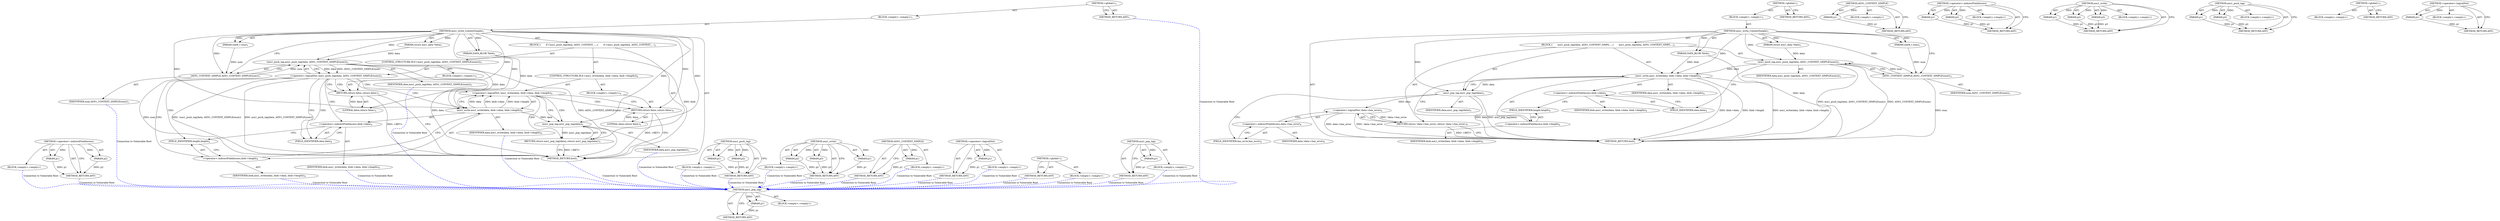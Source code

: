 digraph "asn1_pop_tag" {
vulnerable_75 [label=<(METHOD,asn1_pop_tag)>];
vulnerable_76 [label=<(PARAM,p1)>];
vulnerable_77 [label=<(BLOCK,&lt;empty&gt;,&lt;empty&gt;)>];
vulnerable_78 [label=<(METHOD_RETURN,ANY)>];
vulnerable_6 [label=<(METHOD,&lt;global&gt;)<SUB>1</SUB>>];
vulnerable_7 [label=<(BLOCK,&lt;empty&gt;,&lt;empty&gt;)<SUB>1</SUB>>];
vulnerable_8 [label=<(METHOD,asn1_write_ContextSimple)<SUB>1</SUB>>];
vulnerable_9 [label=<(PARAM,struct asn1_data *data)<SUB>1</SUB>>];
vulnerable_10 [label=<(PARAM,uint8_t num)<SUB>1</SUB>>];
vulnerable_11 [label=<(PARAM,DATA_BLOB *blob)<SUB>1</SUB>>];
vulnerable_12 [label=<(BLOCK,{
       asn1_push_tag(data, ASN1_CONTEXT_SIMPL...,{
       asn1_push_tag(data, ASN1_CONTEXT_SIMPL...)<SUB>2</SUB>>];
vulnerable_13 [label=<(asn1_push_tag,asn1_push_tag(data, ASN1_CONTEXT_SIMPLE(num)))<SUB>3</SUB>>];
vulnerable_14 [label=<(IDENTIFIER,data,asn1_push_tag(data, ASN1_CONTEXT_SIMPLE(num)))<SUB>3</SUB>>];
vulnerable_15 [label=<(ASN1_CONTEXT_SIMPLE,ASN1_CONTEXT_SIMPLE(num))<SUB>3</SUB>>];
vulnerable_16 [label=<(IDENTIFIER,num,ASN1_CONTEXT_SIMPLE(num))<SUB>3</SUB>>];
vulnerable_17 [label=<(asn1_write,asn1_write(data, blob-&gt;data, blob-&gt;length))<SUB>4</SUB>>];
vulnerable_18 [label=<(IDENTIFIER,data,asn1_write(data, blob-&gt;data, blob-&gt;length))<SUB>4</SUB>>];
vulnerable_19 [label=<(&lt;operator&gt;.indirectFieldAccess,blob-&gt;data)<SUB>4</SUB>>];
vulnerable_20 [label=<(IDENTIFIER,blob,asn1_write(data, blob-&gt;data, blob-&gt;length))<SUB>4</SUB>>];
vulnerable_21 [label=<(FIELD_IDENTIFIER,data,data)<SUB>4</SUB>>];
vulnerable_22 [label=<(&lt;operator&gt;.indirectFieldAccess,blob-&gt;length)<SUB>4</SUB>>];
vulnerable_23 [label=<(IDENTIFIER,blob,asn1_write(data, blob-&gt;data, blob-&gt;length))<SUB>4</SUB>>];
vulnerable_24 [label=<(FIELD_IDENTIFIER,length,length)<SUB>4</SUB>>];
vulnerable_25 [label=<(asn1_pop_tag,asn1_pop_tag(data))<SUB>5</SUB>>];
vulnerable_26 [label=<(IDENTIFIER,data,asn1_pop_tag(data))<SUB>5</SUB>>];
vulnerable_27 [label=<(RETURN,return !data-&gt;has_error;,return !data-&gt;has_error;)<SUB>6</SUB>>];
vulnerable_28 [label=<(&lt;operator&gt;.logicalNot,!data-&gt;has_error)<SUB>6</SUB>>];
vulnerable_29 [label=<(&lt;operator&gt;.indirectFieldAccess,data-&gt;has_error)<SUB>6</SUB>>];
vulnerable_30 [label=<(IDENTIFIER,data,!data-&gt;has_error)<SUB>6</SUB>>];
vulnerable_31 [label=<(FIELD_IDENTIFIER,has_error,has_error)<SUB>6</SUB>>];
vulnerable_32 [label=<(METHOD_RETURN,bool)<SUB>1</SUB>>];
vulnerable_34 [label=<(METHOD_RETURN,ANY)<SUB>1</SUB>>];
vulnerable_60 [label=<(METHOD,ASN1_CONTEXT_SIMPLE)>];
vulnerable_61 [label=<(PARAM,p1)>];
vulnerable_62 [label=<(BLOCK,&lt;empty&gt;,&lt;empty&gt;)>];
vulnerable_63 [label=<(METHOD_RETURN,ANY)>];
vulnerable_70 [label=<(METHOD,&lt;operator&gt;.indirectFieldAccess)>];
vulnerable_71 [label=<(PARAM,p1)>];
vulnerable_72 [label=<(PARAM,p2)>];
vulnerable_73 [label=<(BLOCK,&lt;empty&gt;,&lt;empty&gt;)>];
vulnerable_74 [label=<(METHOD_RETURN,ANY)>];
vulnerable_64 [label=<(METHOD,asn1_write)>];
vulnerable_65 [label=<(PARAM,p1)>];
vulnerable_66 [label=<(PARAM,p2)>];
vulnerable_67 [label=<(PARAM,p3)>];
vulnerable_68 [label=<(BLOCK,&lt;empty&gt;,&lt;empty&gt;)>];
vulnerable_69 [label=<(METHOD_RETURN,ANY)>];
vulnerable_55 [label=<(METHOD,asn1_push_tag)>];
vulnerable_56 [label=<(PARAM,p1)>];
vulnerable_57 [label=<(PARAM,p2)>];
vulnerable_58 [label=<(BLOCK,&lt;empty&gt;,&lt;empty&gt;)>];
vulnerable_59 [label=<(METHOD_RETURN,ANY)>];
vulnerable_49 [label=<(METHOD,&lt;global&gt;)<SUB>1</SUB>>];
vulnerable_50 [label=<(BLOCK,&lt;empty&gt;,&lt;empty&gt;)>];
vulnerable_51 [label=<(METHOD_RETURN,ANY)>];
vulnerable_79 [label=<(METHOD,&lt;operator&gt;.logicalNot)>];
vulnerable_80 [label=<(PARAM,p1)>];
vulnerable_81 [label=<(BLOCK,&lt;empty&gt;,&lt;empty&gt;)>];
vulnerable_82 [label=<(METHOD_RETURN,ANY)>];
fixed_80 [label=<(METHOD,&lt;operator&gt;.indirectFieldAccess)>];
fixed_81 [label=<(PARAM,p1)>];
fixed_82 [label=<(PARAM,p2)>];
fixed_83 [label=<(BLOCK,&lt;empty&gt;,&lt;empty&gt;)>];
fixed_84 [label=<(METHOD_RETURN,ANY)>];
fixed_6 [label=<(METHOD,&lt;global&gt;)<SUB>1</SUB>>];
fixed_7 [label=<(BLOCK,&lt;empty&gt;,&lt;empty&gt;)<SUB>1</SUB>>];
fixed_8 [label=<(METHOD,asn1_write_ContextSimple)<SUB>1</SUB>>];
fixed_9 [label=<(PARAM,struct asn1_data *data)<SUB>1</SUB>>];
fixed_10 [label=<(PARAM,uint8_t num)<SUB>1</SUB>>];
fixed_11 [label=<(PARAM,DATA_BLOB *blob)<SUB>1</SUB>>];
fixed_12 [label=<(BLOCK,{
       if (!asn1_push_tag(data, ASN1_CONTEXT_...,{
       if (!asn1_push_tag(data, ASN1_CONTEXT_...)<SUB>2</SUB>>];
fixed_13 [label=<(CONTROL_STRUCTURE,IF,if (!asn1_push_tag(data, ASN1_CONTEXT_SIMPLE(num))))<SUB>3</SUB>>];
fixed_14 [label=<(&lt;operator&gt;.logicalNot,!asn1_push_tag(data, ASN1_CONTEXT_SIMPLE(num)))<SUB>3</SUB>>];
fixed_15 [label=<(asn1_push_tag,asn1_push_tag(data, ASN1_CONTEXT_SIMPLE(num)))<SUB>3</SUB>>];
fixed_16 [label=<(IDENTIFIER,data,asn1_push_tag(data, ASN1_CONTEXT_SIMPLE(num)))<SUB>3</SUB>>];
fixed_17 [label=<(ASN1_CONTEXT_SIMPLE,ASN1_CONTEXT_SIMPLE(num))<SUB>3</SUB>>];
fixed_18 [label=<(IDENTIFIER,num,ASN1_CONTEXT_SIMPLE(num))<SUB>3</SUB>>];
fixed_19 [label=<(BLOCK,&lt;empty&gt;,&lt;empty&gt;)<SUB>3</SUB>>];
fixed_20 [label=<(RETURN,return false;,return false;)<SUB>3</SUB>>];
fixed_21 [label=<(LITERAL,false,return false;)<SUB>3</SUB>>];
fixed_22 [label=<(CONTROL_STRUCTURE,IF,if (!asn1_write(data, blob-&gt;data, blob-&gt;length)))<SUB>4</SUB>>];
fixed_23 [label=<(&lt;operator&gt;.logicalNot,!asn1_write(data, blob-&gt;data, blob-&gt;length))<SUB>4</SUB>>];
fixed_24 [label=<(asn1_write,asn1_write(data, blob-&gt;data, blob-&gt;length))<SUB>4</SUB>>];
fixed_25 [label=<(IDENTIFIER,data,asn1_write(data, blob-&gt;data, blob-&gt;length))<SUB>4</SUB>>];
fixed_26 [label=<(&lt;operator&gt;.indirectFieldAccess,blob-&gt;data)<SUB>4</SUB>>];
fixed_27 [label=<(IDENTIFIER,blob,asn1_write(data, blob-&gt;data, blob-&gt;length))<SUB>4</SUB>>];
fixed_28 [label=<(FIELD_IDENTIFIER,data,data)<SUB>4</SUB>>];
fixed_29 [label=<(&lt;operator&gt;.indirectFieldAccess,blob-&gt;length)<SUB>4</SUB>>];
fixed_30 [label=<(IDENTIFIER,blob,asn1_write(data, blob-&gt;data, blob-&gt;length))<SUB>4</SUB>>];
fixed_31 [label=<(FIELD_IDENTIFIER,length,length)<SUB>4</SUB>>];
fixed_32 [label=<(BLOCK,&lt;empty&gt;,&lt;empty&gt;)<SUB>4</SUB>>];
fixed_33 [label=<(RETURN,return false;,return false;)<SUB>4</SUB>>];
fixed_34 [label=<(LITERAL,false,return false;)<SUB>4</SUB>>];
fixed_35 [label=<(RETURN,return asn1_pop_tag(data);,return asn1_pop_tag(data);)<SUB>5</SUB>>];
fixed_36 [label=<(asn1_pop_tag,asn1_pop_tag(data))<SUB>5</SUB>>];
fixed_37 [label=<(IDENTIFIER,data,asn1_pop_tag(data))<SUB>5</SUB>>];
fixed_38 [label=<(METHOD_RETURN,bool)<SUB>1</SUB>>];
fixed_40 [label=<(METHOD_RETURN,ANY)<SUB>1</SUB>>];
fixed_65 [label=<(METHOD,asn1_push_tag)>];
fixed_66 [label=<(PARAM,p1)>];
fixed_67 [label=<(PARAM,p2)>];
fixed_68 [label=<(BLOCK,&lt;empty&gt;,&lt;empty&gt;)>];
fixed_69 [label=<(METHOD_RETURN,ANY)>];
fixed_74 [label=<(METHOD,asn1_write)>];
fixed_75 [label=<(PARAM,p1)>];
fixed_76 [label=<(PARAM,p2)>];
fixed_77 [label=<(PARAM,p3)>];
fixed_78 [label=<(BLOCK,&lt;empty&gt;,&lt;empty&gt;)>];
fixed_79 [label=<(METHOD_RETURN,ANY)>];
fixed_70 [label=<(METHOD,ASN1_CONTEXT_SIMPLE)>];
fixed_71 [label=<(PARAM,p1)>];
fixed_72 [label=<(BLOCK,&lt;empty&gt;,&lt;empty&gt;)>];
fixed_73 [label=<(METHOD_RETURN,ANY)>];
fixed_61 [label=<(METHOD,&lt;operator&gt;.logicalNot)>];
fixed_62 [label=<(PARAM,p1)>];
fixed_63 [label=<(BLOCK,&lt;empty&gt;,&lt;empty&gt;)>];
fixed_64 [label=<(METHOD_RETURN,ANY)>];
fixed_55 [label=<(METHOD,&lt;global&gt;)<SUB>1</SUB>>];
fixed_56 [label=<(BLOCK,&lt;empty&gt;,&lt;empty&gt;)>];
fixed_57 [label=<(METHOD_RETURN,ANY)>];
fixed_85 [label=<(METHOD,asn1_pop_tag)>];
fixed_86 [label=<(PARAM,p1)>];
fixed_87 [label=<(BLOCK,&lt;empty&gt;,&lt;empty&gt;)>];
fixed_88 [label=<(METHOD_RETURN,ANY)>];
vulnerable_75 -> vulnerable_76  [key=0, label="AST: "];
vulnerable_75 -> vulnerable_76  [key=1, label="DDG: "];
vulnerable_75 -> vulnerable_77  [key=0, label="AST: "];
vulnerable_75 -> vulnerable_78  [key=0, label="AST: "];
vulnerable_75 -> vulnerable_78  [key=1, label="CFG: "];
vulnerable_76 -> vulnerable_78  [key=0, label="DDG: p1"];
vulnerable_6 -> vulnerable_7  [key=0, label="AST: "];
vulnerable_6 -> vulnerable_34  [key=0, label="AST: "];
vulnerable_6 -> vulnerable_34  [key=1, label="CFG: "];
vulnerable_7 -> vulnerable_8  [key=0, label="AST: "];
vulnerable_8 -> vulnerable_9  [key=0, label="AST: "];
vulnerable_8 -> vulnerable_9  [key=1, label="DDG: "];
vulnerable_8 -> vulnerable_10  [key=0, label="AST: "];
vulnerable_8 -> vulnerable_10  [key=1, label="DDG: "];
vulnerable_8 -> vulnerable_11  [key=0, label="AST: "];
vulnerable_8 -> vulnerable_11  [key=1, label="DDG: "];
vulnerable_8 -> vulnerable_12  [key=0, label="AST: "];
vulnerable_8 -> vulnerable_32  [key=0, label="AST: "];
vulnerable_8 -> vulnerable_15  [key=0, label="CFG: "];
vulnerable_8 -> vulnerable_15  [key=1, label="DDG: "];
vulnerable_8 -> vulnerable_13  [key=0, label="DDG: "];
vulnerable_8 -> vulnerable_17  [key=0, label="DDG: "];
vulnerable_8 -> vulnerable_25  [key=0, label="DDG: "];
vulnerable_9 -> vulnerable_13  [key=0, label="DDG: data"];
vulnerable_10 -> vulnerable_15  [key=0, label="DDG: num"];
vulnerable_11 -> vulnerable_32  [key=0, label="DDG: blob"];
vulnerable_11 -> vulnerable_17  [key=0, label="DDG: blob"];
vulnerable_12 -> vulnerable_13  [key=0, label="AST: "];
vulnerable_12 -> vulnerable_17  [key=0, label="AST: "];
vulnerable_12 -> vulnerable_25  [key=0, label="AST: "];
vulnerable_12 -> vulnerable_27  [key=0, label="AST: "];
vulnerable_13 -> vulnerable_14  [key=0, label="AST: "];
vulnerable_13 -> vulnerable_15  [key=0, label="AST: "];
vulnerable_13 -> vulnerable_21  [key=0, label="CFG: "];
vulnerable_13 -> vulnerable_32  [key=0, label="DDG: ASN1_CONTEXT_SIMPLE(num)"];
vulnerable_13 -> vulnerable_32  [key=1, label="DDG: asn1_push_tag(data, ASN1_CONTEXT_SIMPLE(num))"];
vulnerable_13 -> vulnerable_17  [key=0, label="DDG: data"];
vulnerable_15 -> vulnerable_16  [key=0, label="AST: "];
vulnerable_15 -> vulnerable_13  [key=0, label="CFG: "];
vulnerable_15 -> vulnerable_13  [key=1, label="DDG: num"];
vulnerable_15 -> vulnerable_32  [key=0, label="DDG: num"];
vulnerable_17 -> vulnerable_18  [key=0, label="AST: "];
vulnerable_17 -> vulnerable_19  [key=0, label="AST: "];
vulnerable_17 -> vulnerable_22  [key=0, label="AST: "];
vulnerable_17 -> vulnerable_25  [key=0, label="CFG: "];
vulnerable_17 -> vulnerable_25  [key=1, label="DDG: data"];
vulnerable_17 -> vulnerable_32  [key=0, label="DDG: blob-&gt;data"];
vulnerable_17 -> vulnerable_32  [key=1, label="DDG: blob-&gt;length"];
vulnerable_17 -> vulnerable_32  [key=2, label="DDG: asn1_write(data, blob-&gt;data, blob-&gt;length)"];
vulnerable_19 -> vulnerable_20  [key=0, label="AST: "];
vulnerable_19 -> vulnerable_21  [key=0, label="AST: "];
vulnerable_19 -> vulnerable_24  [key=0, label="CFG: "];
vulnerable_21 -> vulnerable_19  [key=0, label="CFG: "];
vulnerable_22 -> vulnerable_23  [key=0, label="AST: "];
vulnerable_22 -> vulnerable_24  [key=0, label="AST: "];
vulnerable_22 -> vulnerable_17  [key=0, label="CFG: "];
vulnerable_24 -> vulnerable_22  [key=0, label="CFG: "];
vulnerable_25 -> vulnerable_26  [key=0, label="AST: "];
vulnerable_25 -> vulnerable_31  [key=0, label="CFG: "];
vulnerable_25 -> vulnerable_32  [key=0, label="DDG: data"];
vulnerable_25 -> vulnerable_32  [key=1, label="DDG: asn1_pop_tag(data)"];
vulnerable_25 -> vulnerable_28  [key=0, label="DDG: data"];
vulnerable_27 -> vulnerable_28  [key=0, label="AST: "];
vulnerable_27 -> vulnerable_32  [key=0, label="CFG: "];
vulnerable_27 -> vulnerable_32  [key=1, label="DDG: &lt;RET&gt;"];
vulnerable_28 -> vulnerable_29  [key=0, label="AST: "];
vulnerable_28 -> vulnerable_27  [key=0, label="CFG: "];
vulnerable_28 -> vulnerable_27  [key=1, label="DDG: !data-&gt;has_error"];
vulnerable_28 -> vulnerable_32  [key=0, label="DDG: data-&gt;has_error"];
vulnerable_28 -> vulnerable_32  [key=1, label="DDG: !data-&gt;has_error"];
vulnerable_29 -> vulnerable_30  [key=0, label="AST: "];
vulnerable_29 -> vulnerable_31  [key=0, label="AST: "];
vulnerable_29 -> vulnerable_28  [key=0, label="CFG: "];
vulnerable_31 -> vulnerable_29  [key=0, label="CFG: "];
vulnerable_60 -> vulnerable_61  [key=0, label="AST: "];
vulnerable_60 -> vulnerable_61  [key=1, label="DDG: "];
vulnerable_60 -> vulnerable_62  [key=0, label="AST: "];
vulnerable_60 -> vulnerable_63  [key=0, label="AST: "];
vulnerable_60 -> vulnerable_63  [key=1, label="CFG: "];
vulnerable_61 -> vulnerable_63  [key=0, label="DDG: p1"];
vulnerable_70 -> vulnerable_71  [key=0, label="AST: "];
vulnerable_70 -> vulnerable_71  [key=1, label="DDG: "];
vulnerable_70 -> vulnerable_73  [key=0, label="AST: "];
vulnerable_70 -> vulnerable_72  [key=0, label="AST: "];
vulnerable_70 -> vulnerable_72  [key=1, label="DDG: "];
vulnerable_70 -> vulnerable_74  [key=0, label="AST: "];
vulnerable_70 -> vulnerable_74  [key=1, label="CFG: "];
vulnerable_71 -> vulnerable_74  [key=0, label="DDG: p1"];
vulnerable_72 -> vulnerable_74  [key=0, label="DDG: p2"];
vulnerable_64 -> vulnerable_65  [key=0, label="AST: "];
vulnerable_64 -> vulnerable_65  [key=1, label="DDG: "];
vulnerable_64 -> vulnerable_68  [key=0, label="AST: "];
vulnerable_64 -> vulnerable_66  [key=0, label="AST: "];
vulnerable_64 -> vulnerable_66  [key=1, label="DDG: "];
vulnerable_64 -> vulnerable_69  [key=0, label="AST: "];
vulnerable_64 -> vulnerable_69  [key=1, label="CFG: "];
vulnerable_64 -> vulnerable_67  [key=0, label="AST: "];
vulnerable_64 -> vulnerable_67  [key=1, label="DDG: "];
vulnerable_65 -> vulnerable_69  [key=0, label="DDG: p1"];
vulnerable_66 -> vulnerable_69  [key=0, label="DDG: p2"];
vulnerable_67 -> vulnerable_69  [key=0, label="DDG: p3"];
vulnerable_55 -> vulnerable_56  [key=0, label="AST: "];
vulnerable_55 -> vulnerable_56  [key=1, label="DDG: "];
vulnerable_55 -> vulnerable_58  [key=0, label="AST: "];
vulnerable_55 -> vulnerable_57  [key=0, label="AST: "];
vulnerable_55 -> vulnerable_57  [key=1, label="DDG: "];
vulnerable_55 -> vulnerable_59  [key=0, label="AST: "];
vulnerable_55 -> vulnerable_59  [key=1, label="CFG: "];
vulnerable_56 -> vulnerable_59  [key=0, label="DDG: p1"];
vulnerable_57 -> vulnerable_59  [key=0, label="DDG: p2"];
vulnerable_49 -> vulnerable_50  [key=0, label="AST: "];
vulnerable_49 -> vulnerable_51  [key=0, label="AST: "];
vulnerable_49 -> vulnerable_51  [key=1, label="CFG: "];
vulnerable_79 -> vulnerable_80  [key=0, label="AST: "];
vulnerable_79 -> vulnerable_80  [key=1, label="DDG: "];
vulnerable_79 -> vulnerable_81  [key=0, label="AST: "];
vulnerable_79 -> vulnerable_82  [key=0, label="AST: "];
vulnerable_79 -> vulnerable_82  [key=1, label="CFG: "];
vulnerable_80 -> vulnerable_82  [key=0, label="DDG: p1"];
fixed_80 -> fixed_81  [key=0, label="AST: "];
fixed_80 -> fixed_81  [key=1, label="DDG: "];
fixed_80 -> fixed_83  [key=0, label="AST: "];
fixed_80 -> fixed_82  [key=0, label="AST: "];
fixed_80 -> fixed_82  [key=1, label="DDG: "];
fixed_80 -> fixed_84  [key=0, label="AST: "];
fixed_80 -> fixed_84  [key=1, label="CFG: "];
fixed_81 -> fixed_84  [key=0, label="DDG: p1"];
fixed_82 -> fixed_84  [key=0, label="DDG: p2"];
fixed_83 -> vulnerable_75  [color=blue, key=0, label="Connection to Vulnerable Root", penwidth="2.0", style=dashed];
fixed_84 -> vulnerable_75  [color=blue, key=0, label="Connection to Vulnerable Root", penwidth="2.0", style=dashed];
fixed_6 -> fixed_7  [key=0, label="AST: "];
fixed_6 -> fixed_40  [key=0, label="AST: "];
fixed_6 -> fixed_40  [key=1, label="CFG: "];
fixed_7 -> fixed_8  [key=0, label="AST: "];
fixed_8 -> fixed_9  [key=0, label="AST: "];
fixed_8 -> fixed_9  [key=1, label="DDG: "];
fixed_8 -> fixed_10  [key=0, label="AST: "];
fixed_8 -> fixed_10  [key=1, label="DDG: "];
fixed_8 -> fixed_11  [key=0, label="AST: "];
fixed_8 -> fixed_11  [key=1, label="DDG: "];
fixed_8 -> fixed_12  [key=0, label="AST: "];
fixed_8 -> fixed_38  [key=0, label="AST: "];
fixed_8 -> fixed_17  [key=0, label="CFG: "];
fixed_8 -> fixed_17  [key=1, label="DDG: "];
fixed_8 -> fixed_20  [key=0, label="DDG: "];
fixed_8 -> fixed_33  [key=0, label="DDG: "];
fixed_8 -> fixed_36  [key=0, label="DDG: "];
fixed_8 -> fixed_15  [key=0, label="DDG: "];
fixed_8 -> fixed_21  [key=0, label="DDG: "];
fixed_8 -> fixed_24  [key=0, label="DDG: "];
fixed_8 -> fixed_34  [key=0, label="DDG: "];
fixed_9 -> fixed_15  [key=0, label="DDG: data"];
fixed_10 -> fixed_17  [key=0, label="DDG: num"];
fixed_11 -> fixed_38  [key=0, label="DDG: blob"];
fixed_11 -> fixed_24  [key=0, label="DDG: blob"];
fixed_12 -> fixed_13  [key=0, label="AST: "];
fixed_12 -> fixed_22  [key=0, label="AST: "];
fixed_12 -> fixed_35  [key=0, label="AST: "];
fixed_13 -> fixed_14  [key=0, label="AST: "];
fixed_13 -> fixed_19  [key=0, label="AST: "];
fixed_14 -> fixed_15  [key=0, label="AST: "];
fixed_14 -> fixed_20  [key=0, label="CFG: "];
fixed_14 -> fixed_20  [key=1, label="CDG: "];
fixed_14 -> fixed_28  [key=0, label="CFG: "];
fixed_14 -> fixed_28  [key=1, label="CDG: "];
fixed_14 -> fixed_38  [key=0, label="DDG: asn1_push_tag(data, ASN1_CONTEXT_SIMPLE(num))"];
fixed_14 -> fixed_38  [key=1, label="DDG: !asn1_push_tag(data, ASN1_CONTEXT_SIMPLE(num))"];
fixed_14 -> fixed_24  [key=0, label="CDG: "];
fixed_14 -> fixed_29  [key=0, label="CDG: "];
fixed_14 -> fixed_26  [key=0, label="CDG: "];
fixed_14 -> fixed_23  [key=0, label="CDG: "];
fixed_14 -> fixed_31  [key=0, label="CDG: "];
fixed_15 -> fixed_16  [key=0, label="AST: "];
fixed_15 -> fixed_17  [key=0, label="AST: "];
fixed_15 -> fixed_14  [key=0, label="CFG: "];
fixed_15 -> fixed_14  [key=1, label="DDG: data"];
fixed_15 -> fixed_14  [key=2, label="DDG: ASN1_CONTEXT_SIMPLE(num)"];
fixed_15 -> fixed_38  [key=0, label="DDG: data"];
fixed_15 -> fixed_38  [key=1, label="DDG: ASN1_CONTEXT_SIMPLE(num)"];
fixed_15 -> fixed_24  [key=0, label="DDG: data"];
fixed_16 -> vulnerable_75  [color=blue, key=0, label="Connection to Vulnerable Root", penwidth="2.0", style=dashed];
fixed_17 -> fixed_18  [key=0, label="AST: "];
fixed_17 -> fixed_15  [key=0, label="CFG: "];
fixed_17 -> fixed_15  [key=1, label="DDG: num"];
fixed_17 -> fixed_38  [key=0, label="DDG: num"];
fixed_18 -> vulnerable_75  [color=blue, key=0, label="Connection to Vulnerable Root", penwidth="2.0", style=dashed];
fixed_19 -> fixed_20  [key=0, label="AST: "];
fixed_20 -> fixed_21  [key=0, label="AST: "];
fixed_20 -> fixed_38  [key=0, label="CFG: "];
fixed_20 -> fixed_38  [key=1, label="DDG: &lt;RET&gt;"];
fixed_21 -> fixed_20  [key=0, label="DDG: false"];
fixed_22 -> fixed_23  [key=0, label="AST: "];
fixed_22 -> fixed_32  [key=0, label="AST: "];
fixed_23 -> fixed_24  [key=0, label="AST: "];
fixed_23 -> fixed_33  [key=0, label="CFG: "];
fixed_23 -> fixed_33  [key=1, label="CDG: "];
fixed_23 -> fixed_36  [key=0, label="CFG: "];
fixed_23 -> fixed_36  [key=1, label="CDG: "];
fixed_23 -> fixed_35  [key=0, label="CDG: "];
fixed_24 -> fixed_25  [key=0, label="AST: "];
fixed_24 -> fixed_26  [key=0, label="AST: "];
fixed_24 -> fixed_29  [key=0, label="AST: "];
fixed_24 -> fixed_23  [key=0, label="CFG: "];
fixed_24 -> fixed_23  [key=1, label="DDG: data"];
fixed_24 -> fixed_23  [key=2, label="DDG: blob-&gt;data"];
fixed_24 -> fixed_23  [key=3, label="DDG: blob-&gt;length"];
fixed_24 -> fixed_36  [key=0, label="DDG: data"];
fixed_25 -> vulnerable_75  [color=blue, key=0, label="Connection to Vulnerable Root", penwidth="2.0", style=dashed];
fixed_26 -> fixed_27  [key=0, label="AST: "];
fixed_26 -> fixed_28  [key=0, label="AST: "];
fixed_26 -> fixed_31  [key=0, label="CFG: "];
fixed_27 -> vulnerable_75  [color=blue, key=0, label="Connection to Vulnerable Root", penwidth="2.0", style=dashed];
fixed_28 -> fixed_26  [key=0, label="CFG: "];
fixed_29 -> fixed_30  [key=0, label="AST: "];
fixed_29 -> fixed_31  [key=0, label="AST: "];
fixed_29 -> fixed_24  [key=0, label="CFG: "];
fixed_30 -> vulnerable_75  [color=blue, key=0, label="Connection to Vulnerable Root", penwidth="2.0", style=dashed];
fixed_31 -> fixed_29  [key=0, label="CFG: "];
fixed_32 -> fixed_33  [key=0, label="AST: "];
fixed_33 -> fixed_34  [key=0, label="AST: "];
fixed_33 -> fixed_38  [key=0, label="CFG: "];
fixed_33 -> fixed_38  [key=1, label="DDG: &lt;RET&gt;"];
fixed_34 -> fixed_33  [key=0, label="DDG: false"];
fixed_35 -> fixed_36  [key=0, label="AST: "];
fixed_35 -> fixed_38  [key=0, label="CFG: "];
fixed_35 -> fixed_38  [key=1, label="DDG: &lt;RET&gt;"];
fixed_36 -> fixed_37  [key=0, label="AST: "];
fixed_36 -> fixed_35  [key=0, label="CFG: "];
fixed_36 -> fixed_35  [key=1, label="DDG: asn1_pop_tag(data)"];
fixed_37 -> vulnerable_75  [color=blue, key=0, label="Connection to Vulnerable Root", penwidth="2.0", style=dashed];
fixed_38 -> vulnerable_75  [color=blue, key=0, label="Connection to Vulnerable Root", penwidth="2.0", style=dashed];
fixed_40 -> vulnerable_75  [color=blue, key=0, label="Connection to Vulnerable Root", penwidth="2.0", style=dashed];
fixed_65 -> fixed_66  [key=0, label="AST: "];
fixed_65 -> fixed_66  [key=1, label="DDG: "];
fixed_65 -> fixed_68  [key=0, label="AST: "];
fixed_65 -> fixed_67  [key=0, label="AST: "];
fixed_65 -> fixed_67  [key=1, label="DDG: "];
fixed_65 -> fixed_69  [key=0, label="AST: "];
fixed_65 -> fixed_69  [key=1, label="CFG: "];
fixed_66 -> fixed_69  [key=0, label="DDG: p1"];
fixed_67 -> fixed_69  [key=0, label="DDG: p2"];
fixed_68 -> vulnerable_75  [color=blue, key=0, label="Connection to Vulnerable Root", penwidth="2.0", style=dashed];
fixed_69 -> vulnerable_75  [color=blue, key=0, label="Connection to Vulnerable Root", penwidth="2.0", style=dashed];
fixed_74 -> fixed_75  [key=0, label="AST: "];
fixed_74 -> fixed_75  [key=1, label="DDG: "];
fixed_74 -> fixed_78  [key=0, label="AST: "];
fixed_74 -> fixed_76  [key=0, label="AST: "];
fixed_74 -> fixed_76  [key=1, label="DDG: "];
fixed_74 -> fixed_79  [key=0, label="AST: "];
fixed_74 -> fixed_79  [key=1, label="CFG: "];
fixed_74 -> fixed_77  [key=0, label="AST: "];
fixed_74 -> fixed_77  [key=1, label="DDG: "];
fixed_75 -> fixed_79  [key=0, label="DDG: p1"];
fixed_76 -> fixed_79  [key=0, label="DDG: p2"];
fixed_77 -> fixed_79  [key=0, label="DDG: p3"];
fixed_78 -> vulnerable_75  [color=blue, key=0, label="Connection to Vulnerable Root", penwidth="2.0", style=dashed];
fixed_79 -> vulnerable_75  [color=blue, key=0, label="Connection to Vulnerable Root", penwidth="2.0", style=dashed];
fixed_70 -> fixed_71  [key=0, label="AST: "];
fixed_70 -> fixed_71  [key=1, label="DDG: "];
fixed_70 -> fixed_72  [key=0, label="AST: "];
fixed_70 -> fixed_73  [key=0, label="AST: "];
fixed_70 -> fixed_73  [key=1, label="CFG: "];
fixed_71 -> fixed_73  [key=0, label="DDG: p1"];
fixed_72 -> vulnerable_75  [color=blue, key=0, label="Connection to Vulnerable Root", penwidth="2.0", style=dashed];
fixed_73 -> vulnerable_75  [color=blue, key=0, label="Connection to Vulnerable Root", penwidth="2.0", style=dashed];
fixed_61 -> fixed_62  [key=0, label="AST: "];
fixed_61 -> fixed_62  [key=1, label="DDG: "];
fixed_61 -> fixed_63  [key=0, label="AST: "];
fixed_61 -> fixed_64  [key=0, label="AST: "];
fixed_61 -> fixed_64  [key=1, label="CFG: "];
fixed_62 -> fixed_64  [key=0, label="DDG: p1"];
fixed_63 -> vulnerable_75  [color=blue, key=0, label="Connection to Vulnerable Root", penwidth="2.0", style=dashed];
fixed_64 -> vulnerable_75  [color=blue, key=0, label="Connection to Vulnerable Root", penwidth="2.0", style=dashed];
fixed_55 -> fixed_56  [key=0, label="AST: "];
fixed_55 -> fixed_57  [key=0, label="AST: "];
fixed_55 -> fixed_57  [key=1, label="CFG: "];
fixed_56 -> vulnerable_75  [color=blue, key=0, label="Connection to Vulnerable Root", penwidth="2.0", style=dashed];
fixed_57 -> vulnerable_75  [color=blue, key=0, label="Connection to Vulnerable Root", penwidth="2.0", style=dashed];
fixed_85 -> fixed_86  [key=0, label="AST: "];
fixed_85 -> fixed_86  [key=1, label="DDG: "];
fixed_85 -> fixed_87  [key=0, label="AST: "];
fixed_85 -> fixed_88  [key=0, label="AST: "];
fixed_85 -> fixed_88  [key=1, label="CFG: "];
fixed_86 -> fixed_88  [key=0, label="DDG: p1"];
fixed_87 -> vulnerable_75  [color=blue, key=0, label="Connection to Vulnerable Root", penwidth="2.0", style=dashed];
fixed_88 -> vulnerable_75  [color=blue, key=0, label="Connection to Vulnerable Root", penwidth="2.0", style=dashed];
}
